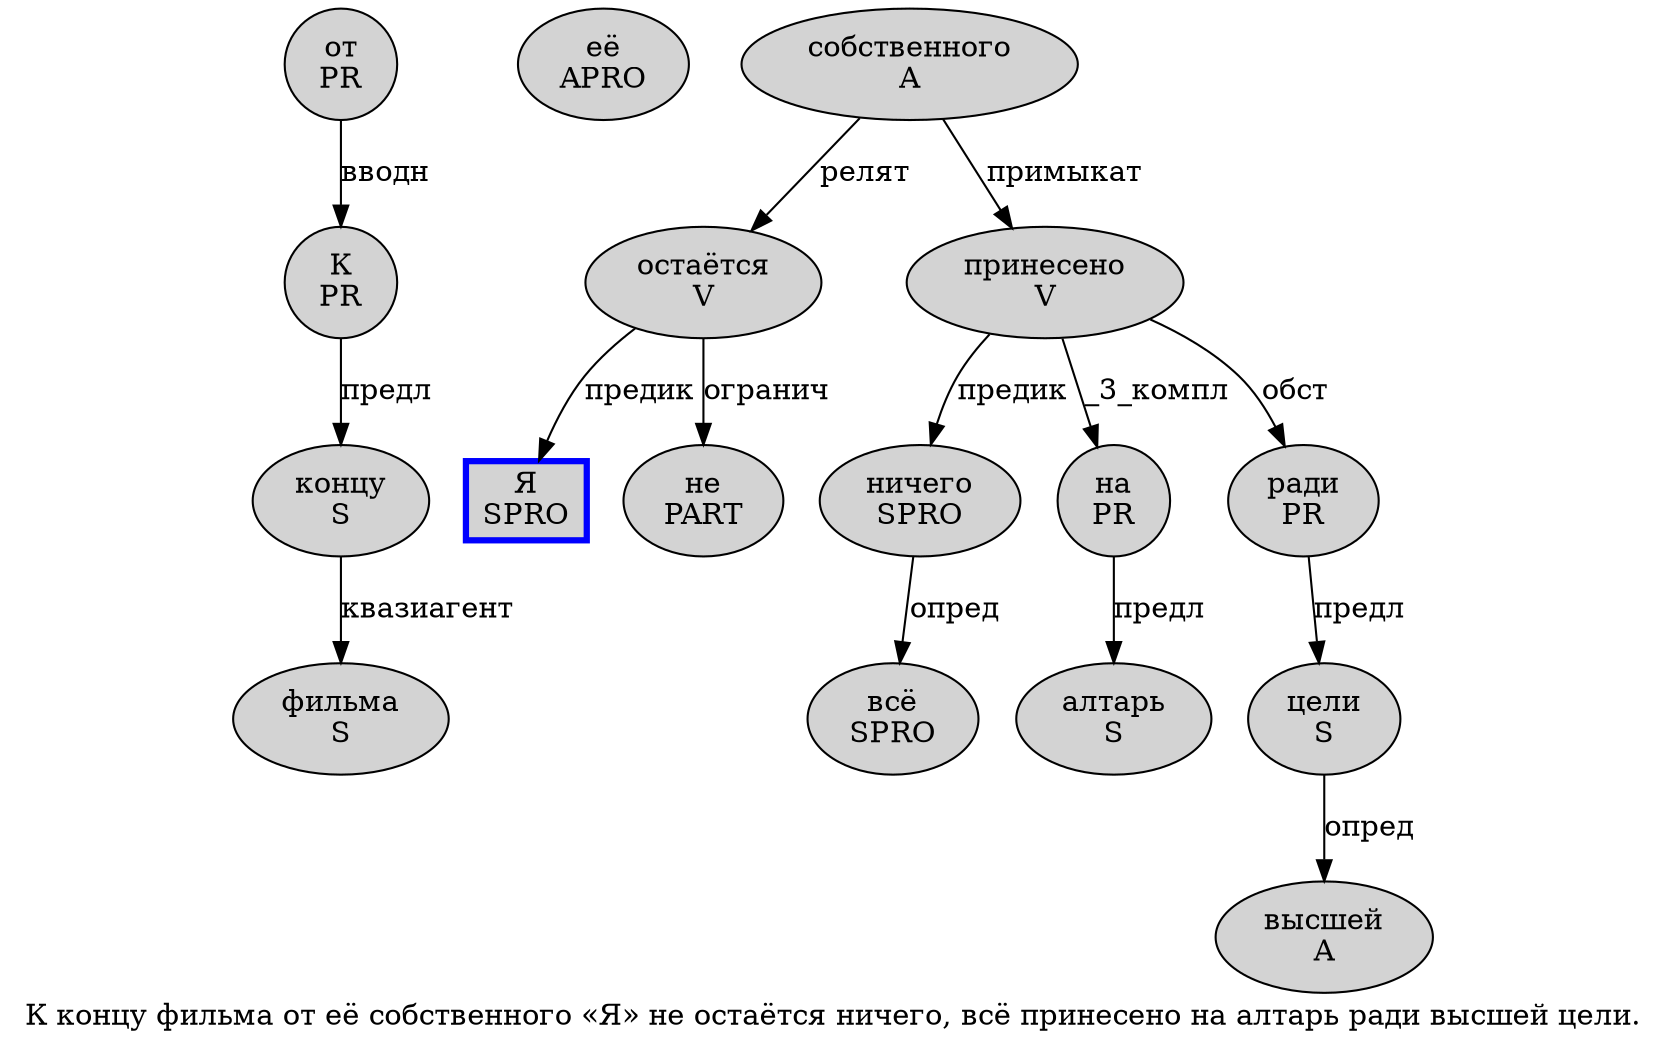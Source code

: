 digraph SENTENCE_251 {
	graph [label="К концу фильма от её собственного «Я» не остаётся ничего, всё принесено на алтарь ради высшей цели."]
	node [style=filled]
		0 [label="К
PR" color="" fillcolor=lightgray penwidth=1 shape=ellipse]
		1 [label="концу
S" color="" fillcolor=lightgray penwidth=1 shape=ellipse]
		2 [label="фильма
S" color="" fillcolor=lightgray penwidth=1 shape=ellipse]
		3 [label="от
PR" color="" fillcolor=lightgray penwidth=1 shape=ellipse]
		4 [label="её
APRO" color="" fillcolor=lightgray penwidth=1 shape=ellipse]
		5 [label="собственного
A" color="" fillcolor=lightgray penwidth=1 shape=ellipse]
		7 [label="Я
SPRO" color=blue fillcolor=lightgray penwidth=3 shape=box]
		9 [label="не
PART" color="" fillcolor=lightgray penwidth=1 shape=ellipse]
		10 [label="остаётся
V" color="" fillcolor=lightgray penwidth=1 shape=ellipse]
		11 [label="ничего
SPRO" color="" fillcolor=lightgray penwidth=1 shape=ellipse]
		13 [label="всё
SPRO" color="" fillcolor=lightgray penwidth=1 shape=ellipse]
		14 [label="принесено
V" color="" fillcolor=lightgray penwidth=1 shape=ellipse]
		15 [label="на
PR" color="" fillcolor=lightgray penwidth=1 shape=ellipse]
		16 [label="алтарь
S" color="" fillcolor=lightgray penwidth=1 shape=ellipse]
		17 [label="ради
PR" color="" fillcolor=lightgray penwidth=1 shape=ellipse]
		18 [label="высшей
A" color="" fillcolor=lightgray penwidth=1 shape=ellipse]
		19 [label="цели
S" color="" fillcolor=lightgray penwidth=1 shape=ellipse]
			14 -> 11 [label="предик"]
			14 -> 15 [label="_3_компл"]
			14 -> 17 [label="обст"]
			10 -> 7 [label="предик"]
			10 -> 9 [label="огранич"]
			0 -> 1 [label="предл"]
			5 -> 10 [label="релят"]
			5 -> 14 [label="примыкат"]
			3 -> 0 [label="вводн"]
			15 -> 16 [label="предл"]
			1 -> 2 [label="квазиагент"]
			11 -> 13 [label="опред"]
			19 -> 18 [label="опред"]
			17 -> 19 [label="предл"]
}